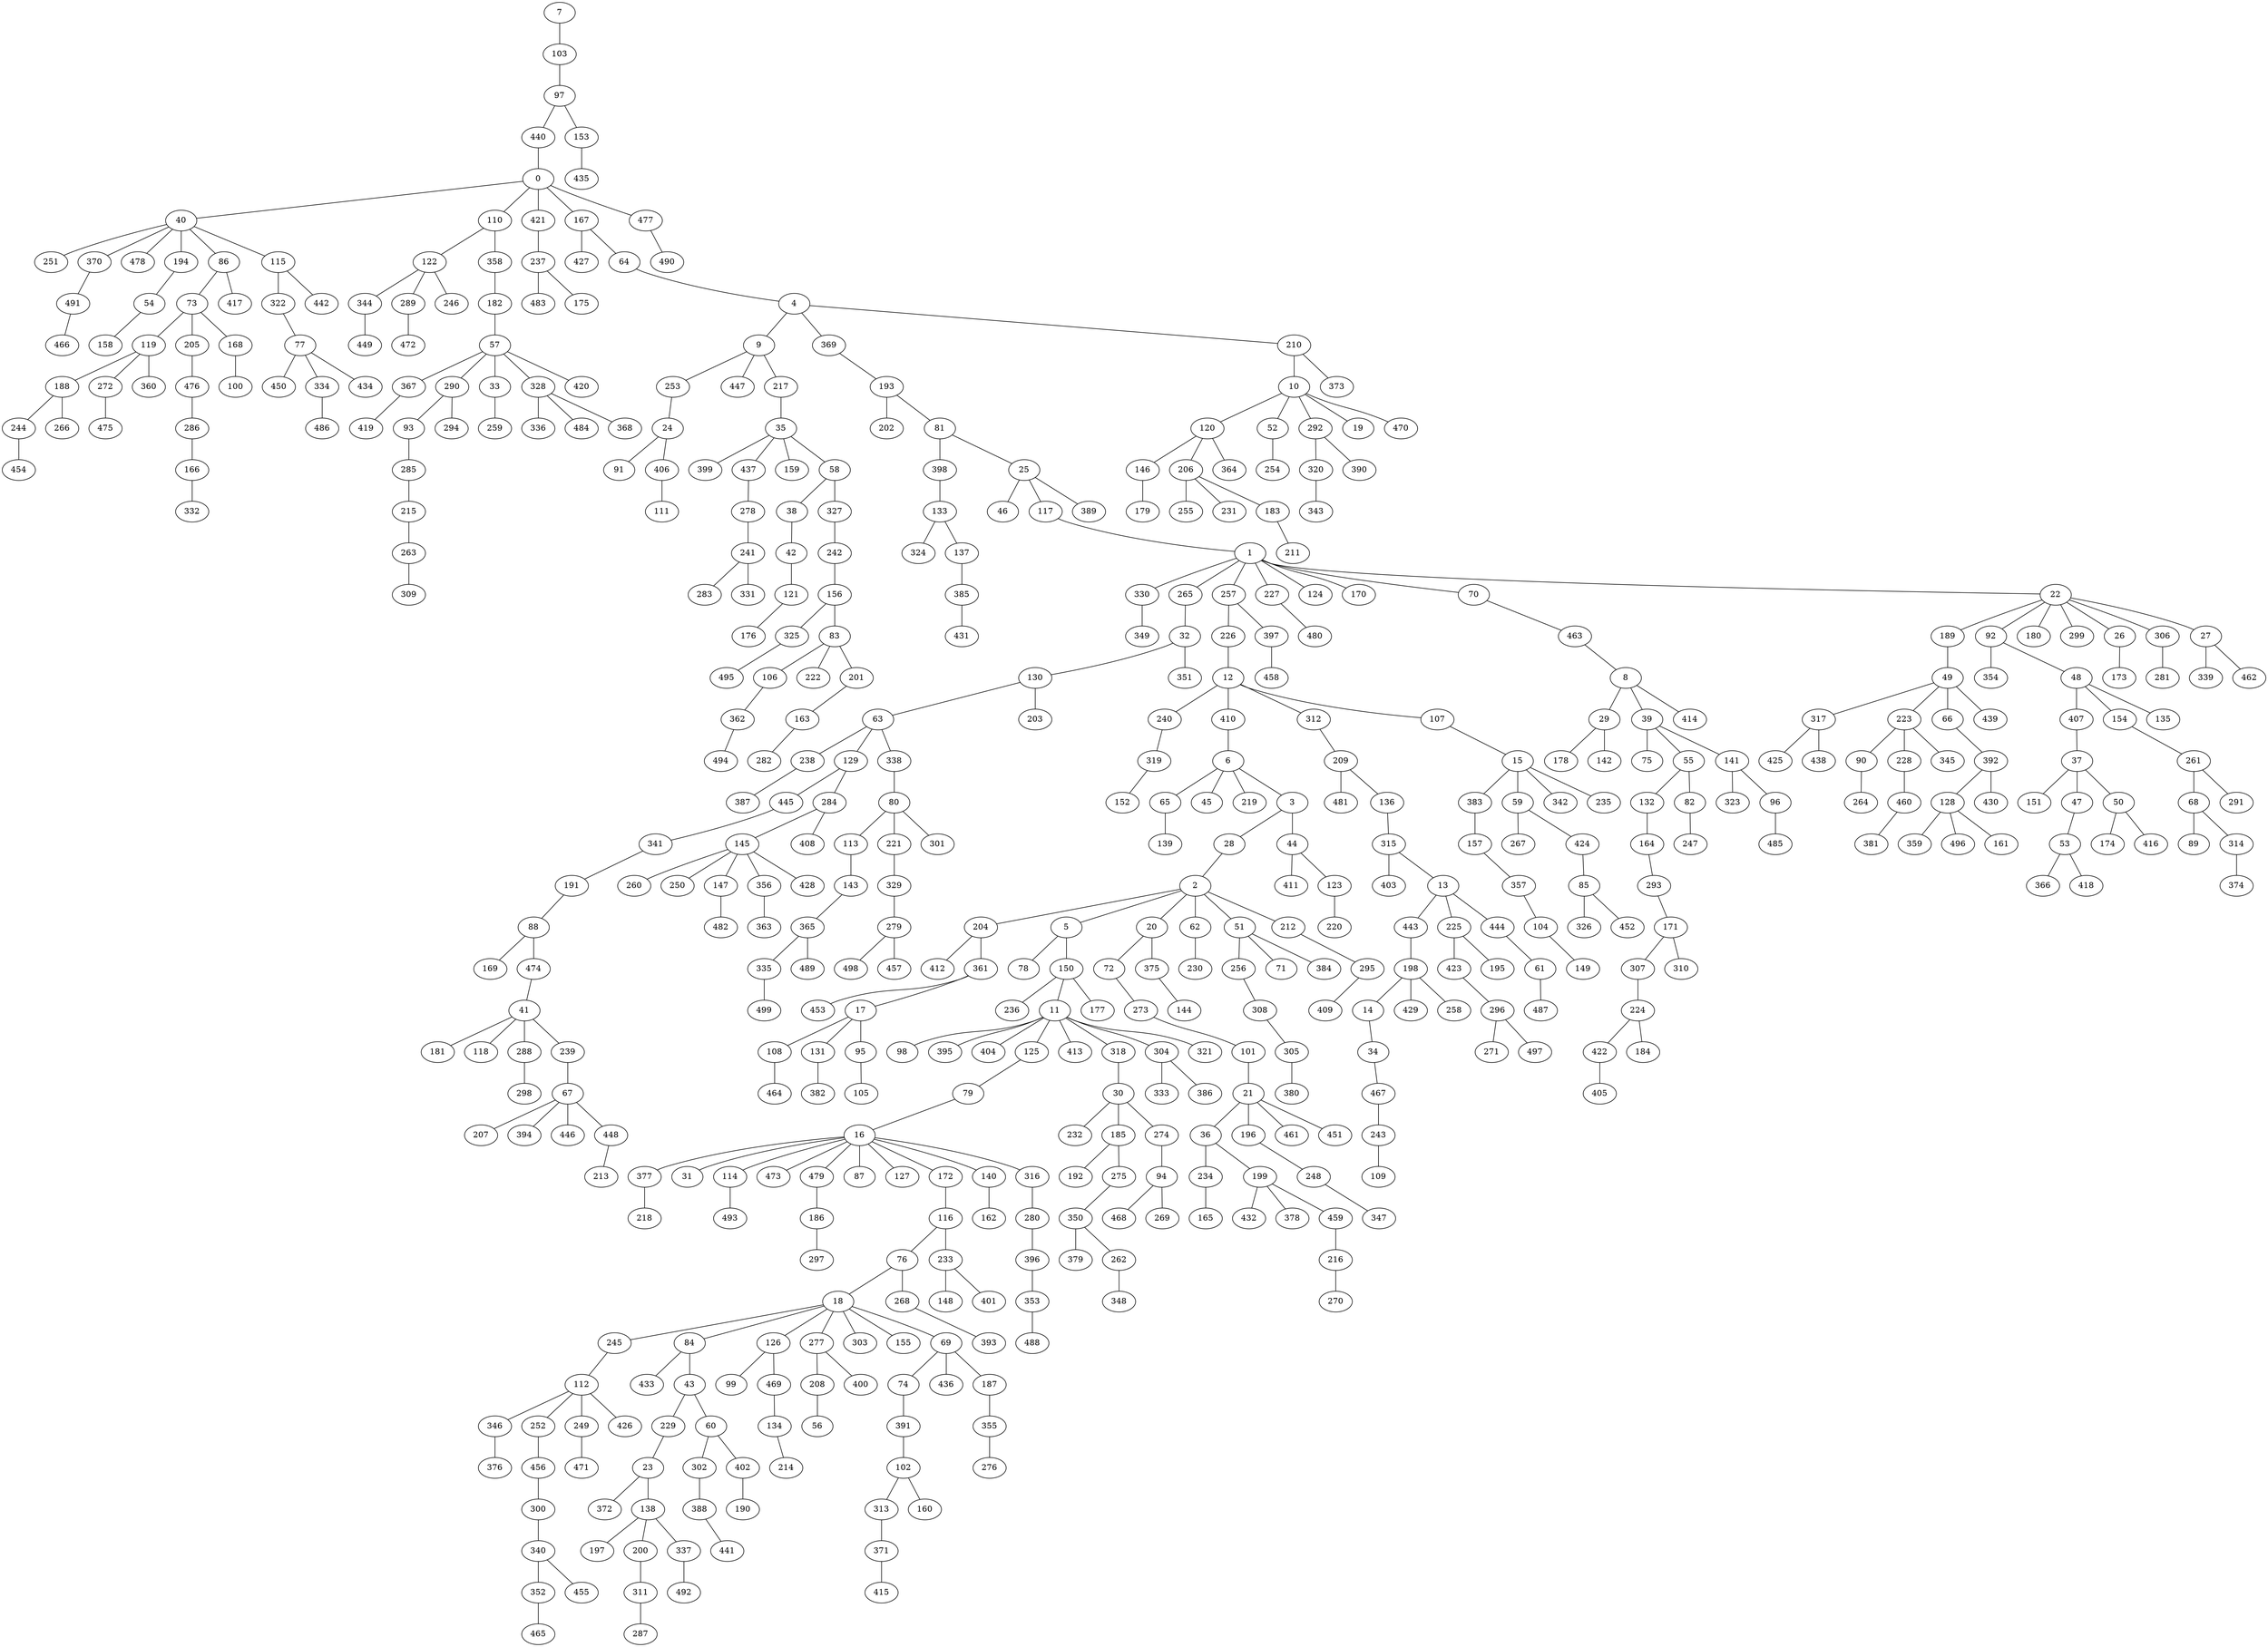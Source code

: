 graph G {
"456";
"392";
"14";
"391";
"163";
"377";
"182";
"120";
"264";
"74";
"245";
"49";
"440";
"73";
"52";
"54";
"173";
"84";
"112";
"189";
"108";
"186";
"0";
"232";
"296";
"449";
"492";
"255";
"458";
"495";
"80";
"283";
"128";
"146";
"214";
"325";
"423";
"61";
"445";
"132";
"348";
"37";
"139";
"10";
"491";
"151";
"354";
"53";
"251";
"366";
"411";
"311";
"76";
"417";
"65";
"476";
"339";
"435";
"263";
"300";
"38";
"192";
"363";
"99";
"276";
"30";
"333";
"47";
"31";
"18";
"286";
"204";
"169";
"396";
"293";
"260";
"359";
"330";
"322";
"15";
"365";
"292";
"355";
"465";
"32";
"371";
"436";
"407";
"443";
"233";
"243";
"429";
"244";
"119";
"418";
"464";
"343";
"302";
"114";
"346";
"148";
"185";
"412";
"248";
"2";
"205";
"295";
"113";
"91";
"234";
"23";
"393";
"105";
"284";
"265";
"370";
"309";
"5";
"92";
"149";
"266";
"40";
"256";
"250";
"352";
"131";
"45";
"78";
"242";
"213";
"89";
"427";
"221";
"77";
"168";
"126";
"482";
"432";
"274";
"473";
"252";
"156";
"90";
"48";
"367";
"297";
"249";
"483";
"19";
"24";
"254";
"98";
"468";
"257";
"83";
"313";
"277";
"109";
"467";
"227";
"236";
"64";
"160";
"271";
"307";
"41";
"270";
"181";
"72";
"153";
"174";
"387";
"395";
"122";
"280";
"470";
"207";
"134";
"383";
"275";
"218";
"402";
"403";
"133";
"481";
"253";
"216";
"50";
"147";
"372";
"59";
"188";
"75";
"496";
"342";
"373";
"145";
"425";
"323";
"460";
"362";
"247";
"162";
"161";
"21";
"4";
"431";
"29";
"441";
"158";
"28";
"450";
"11";
"329";
"344";
"401";
"39";
"175";
"191";
"287";
"208";
"57";
"341";
"1";
"469";
"334";
"106";
"422";
"20";
"116";
"238";
"326";
"94";
"34";
"230";
"222";
"199";
"220";
"356";
"79";
"279";
"7";
"202";
"400";
"290";
"404";
"324";
"225";
"62";
"118";
"479";
"87";
"240";
"259";
"9";
"438";
"335";
"55";
"272";
"303";
"144";
"8";
"347";
"475";
"399";
"394";
"269";
"267";
"180";
"416";
"130";
"314";
"376";
"104";
"474";
"478";
"219";
"215";
"3";
"110";
"285";
"358";
"228";
"374";
"353";
"235";
"124";
"178";
"453";
"46";
"195";
"127";
"434";
"71";
"498";
"480";
"351";
"155";
"16";
"51";
"447";
"444";
"315";
"360";
"410";
"68";
"424";
"141";
"398";
"97";
"17";
"268";
"67";
"385";
"231";
"197";
"211";
"212";
"437";
"81";
"349";
"415";
"194";
"426";
"164";
"278";
"56";
"224";
"183";
"172";
"336";
"170";
"166";
"201";
"471";
"193";
"375";
"229";
"379";
"85";
"484";
"198";
"102";
"103";
"414";
"140";
"42";
"378";
"408";
"388";
"95";
"433";
"157";
"384";
"176";
"36";
"69";
"369";
"241";
"159";
"121";
"43";
"327";
"63";
"316";
"368";
"33";
"200";
"466";
"226";
"455";
"312";
"125";
"111";
"380";
"196";
"462";
"405";
"117";
"446";
"206";
"129";
"152";
"337";
"397";
"150";
"361";
"58";
"308";
"86";
"448";
"319";
"70";
"237";
"107";
"490";
"413";
"386";
"487";
"493";
"289";
"291";
"328";
"364";
"203";
"13";
"318";
"288";
"88";
"261";
"381";
"320";
"171";
"100";
"44";
"35";
"82";
"454";
"442";
"138";
"22";
"299";
"461";
"489";
"409";
"217";
"184";
"494";
"258";
"239";
"357";
"452";
"345";
"428";
"177";
"486";
"209";
"485";
"421";
"304";
"154";
"338";
"96";
"340";
"390";
"317";
"382";
"389";
"331";
"499";
"310";
"142";
"6";
"25";
"60";
"143";
"406";
"451";
"187";
"273";
"93";
"223";
"123";
"26";
"294";
"115";
"167";
"210";
"306";
"165";
"497";
"27";
"301";
"246";
"332";
"419";
"179";
"66";
"137";
"350";
"305";
"472";
"101";
"321";
"459";
"477";
"190";
"420";
"463";
"12";
"488";
"439";
"457";
"282";
"135";
"430";
"136";
"298";
"281";
"262";
    "18" -- "69";
    "18" -- "84";
    "217" -- "35";
    "53" -- "418";
    "252" -- "456";
    "129" -- "445";
    "0" -- "167";
    "40" -- "194";
    "11" -- "318";
    "1" -- "257";
    "11" -- "125";
    "29" -- "178";
    "32" -- "130";
    "17" -- "108";
    "296" -- "497";
    "256" -- "308";
    "61" -- "487";
    "43" -- "229";
    "35" -- "437";
    "456" -- "300";
    "5" -- "150";
    "22" -- "92";
    "80" -- "113";
    "12" -- "107";
    "136" -- "315";
    "7" -- "103";
    "23" -- "138";
    "110" -- "358";
    "223" -- "345";
    "154" -- "261";
    "21" -- "36";
    "143" -- "365";
    "27" -- "462";
    "25" -- "117";
    "129" -- "284";
    "138" -- "200";
    "6" -- "3";
    "355" -- "276";
    "365" -- "489";
    "73" -- "119";
    "286" -- "166";
    "193" -- "202";
    "11" -- "413";
    "9" -- "217";
    "226" -- "12";
    "36" -- "199";
    "39" -- "141";
    "57" -- "33";
    "311" -- "287";
    "163" -- "282";
    "63" -- "129";
    "30" -- "232";
    "12" -- "312";
    "131" -- "382";
    "350" -- "262";
    "35" -- "58";
    "307" -- "224";
    "138" -- "337";
    "81" -- "398";
    "285" -- "215";
    "322" -- "77";
    "13" -- "225";
    "83" -- "201";
    "9" -- "447";
    "52" -- "254";
    "145" -- "250";
    "16" -- "172";
    "72" -- "273";
    "17" -- "95";
    "300" -- "340";
    "48" -- "135";
    "41" -- "288";
    "12" -- "410";
    "41" -- "118";
    "187" -- "355";
    "40" -- "115";
    "233" -- "401";
    "238" -- "387";
    "233" -- "148";
    "277" -- "400";
    "11" -- "321";
    "22" -- "189";
    "40" -- "370";
    "237" -- "483";
    "249" -- "471";
    "74" -- "391";
    "34" -- "467";
    "79" -- "16";
    "199" -- "378";
    "138" -- "197";
    "58" -- "327";
    "20" -- "375";
    "388" -- "441";
    "88" -- "169";
    "38" -- "42";
    "40" -- "478";
    "221" -- "329";
    "102" -- "313";
    "150" -- "11";
    "126" -- "469";
    "402" -- "190";
    "212" -- "295";
    "0" -- "40";
    "58" -- "38";
    "122" -- "246";
    "83" -- "222";
    "244" -- "454";
    "422" -- "405";
    "47" -- "53";
    "66" -- "392";
    "273" -- "101";
    "1" -- "70";
    "59" -- "267";
    "63" -- "238";
    "60" -- "402";
    "22" -- "26";
    "13" -- "444";
    "328" -- "336";
    "85" -- "326";
    "49" -- "223";
    "2" -- "20";
    "156" -- "83";
    "278" -- "241";
    "344" -- "449";
    "406" -- "111";
    "92" -- "48";
    "83" -- "106";
    "329" -- "279";
    "25" -- "389";
    "356" -- "363";
    "141" -- "96";
    "16" -- "316";
    "16" -- "479";
    "30" -- "274";
    "67" -- "448";
    "188" -- "266";
    "49" -- "66";
    "396" -- "353";
    "107" -- "15";
    "18" -- "277";
    "59" -- "424";
    "2" -- "204";
    "225" -- "423";
    "199" -- "459";
    "37" -- "50";
    "115" -- "322";
    "318" -- "30";
    "24" -- "91";
    "41" -- "239";
    "191" -- "88";
    "44" -- "123";
    "145" -- "260";
    "463" -- "8";
    "48" -- "407";
    "423" -- "296";
    "128" -- "496";
    "63" -- "338";
    "337" -- "492";
    "229" -- "23";
    "119" -- "272";
    "95" -- "105";
    "206" -- "231";
    "122" -- "344";
    "228" -- "460";
    "241" -- "331";
    "69" -- "436";
    "137" -- "385";
    "97" -- "440";
    "2" -- "212";
    "16" -- "127";
    "48" -- "154";
    "123" -- "220";
    "25" -- "46";
    "182" -- "57";
    "41" -- "181";
    "185" -- "275";
    "223" -- "228";
    "302" -- "388";
    "477" -- "490";
    "88" -- "474";
    "248" -- "347";
    "73" -- "168";
    "67" -- "207";
    "245" -- "112";
    "279" -- "498";
    "308" -- "305";
    "274" -- "94";
    "164" -- "293";
    "1" -- "265";
    "16" -- "377";
    "130" -- "63";
    "196" -- "248";
    "227" -- "480";
    "201" -- "163";
    "0" -- "110";
    "12" -- "240";
    "208" -- "56";
    "132" -- "164";
    "40" -- "86";
    "120" -- "206";
    "145" -- "356";
    "117" -- "1";
    "4" -- "369";
    "3" -- "44";
    "126" -- "99";
    "11" -- "304";
    "96" -- "485";
    "314" -- "374";
    "317" -- "438";
    "51" -- "256";
    "5" -- "78";
    "277" -- "208";
    "37" -- "151";
    "97" -- "153";
    "4" -- "9";
    "36" -- "234";
    "467" -- "243";
    "28" -- "2";
    "116" -- "233";
    "1" -- "330";
    "10" -- "470";
    "115" -- "442";
    "424" -- "85";
    "112" -- "346";
    "200" -- "311";
    "6" -- "65";
    "103" -- "97";
    "150" -- "236";
    "93" -- "285";
    "18" -- "245";
    "204" -- "361";
    "22" -- "27";
    "10" -- "292";
    "275" -- "350";
    "70" -- "463";
    "57" -- "328";
    "171" -- "307";
    "6" -- "219";
    "11" -- "98";
    "14" -- "34";
    "4" -- "210";
    "198" -- "14";
    "51" -- "384";
    "119" -- "188";
    "16" -- "87";
    "188" -- "244";
    "341" -- "191";
    "120" -- "146";
    "1" -- "22";
    "183" -- "211";
    "242" -- "156";
    "27" -- "339";
    "15" -- "383";
    "60" -- "302";
    "62" -- "230";
    "205" -- "476";
    "265" -- "32";
    "13" -- "443";
    "8" -- "414";
    "292" -- "390";
    "216" -- "270";
    "42" -- "121";
    "73" -- "205";
    "141" -- "323";
    "272" -- "475";
    "293" -- "171";
    "268" -- "393";
    "86" -- "417";
    "16" -- "114";
    "21" -- "196";
    "225" -- "195";
    "391" -- "102";
    "0" -- "421";
    "295" -- "409";
    "223" -- "90";
    "421" -- "237";
    "296" -- "271";
    "168" -- "100";
    "204" -- "412";
    "65" -- "139";
    "26" -- "173";
    "134" -- "214";
    "10" -- "120";
    "92" -- "354";
    "43" -- "60";
    "224" -- "422";
    "171" -- "310";
    "370" -- "491";
    "209" -- "481";
    "306" -- "281";
    "94" -- "468";
    "357" -- "104";
    "110" -- "122";
    "77" -- "434";
    "353" -- "488";
    "140" -- "162";
    "280" -- "396";
    "145" -- "147";
    "8" -- "39";
    "167" -- "64";
    "328" -- "484";
    "377" -- "218";
    "243" -- "109";
    "6" -- "45";
    "206" -- "183";
    "15" -- "235";
    "76" -- "18";
    "113" -- "143";
    "1" -- "170";
    "194" -- "54";
    "479" -- "186";
    "210" -- "10";
    "334" -- "486";
    "290" -- "93";
    "37" -- "47";
    "86" -- "73";
    "20" -- "72";
    "398" -- "133";
    "81" -- "25";
    "10" -- "19";
    "444" -- "61";
    "279" -- "457";
    "18" -- "155";
    "198" -- "258";
    "50" -- "416";
    "21" -- "461";
    "317" -- "425";
    "116" -- "76";
    "18" -- "126";
    "305" -- "380";
    "2" -- "51";
    "112" -- "252";
    "102" -- "160";
    "460" -- "381";
    "198" -- "429";
    "85" -- "452";
    "352" -- "465";
    "77" -- "334";
    "328" -- "368";
    "104" -- "149";
    "257" -- "397";
    "57" -- "290";
    "80" -- "301";
    "153" -- "435";
    "241" -- "283";
    "474" -- "41";
    "234" -- "165";
    "69" -- "187";
    "22" -- "299";
    "476" -- "286";
    "0" -- "477";
    "114" -- "493";
    "40" -- "251";
    "146" -- "179";
    "304" -- "333";
    "44" -- "411";
    "22" -- "306";
    "10" -- "52";
    "469" -- "134";
    "24" -- "406";
    "133" -- "137";
    "361" -- "453";
    "371" -- "415";
    "57" -- "367";
    "320" -- "343";
    "30" -- "185";
    "77" -- "450";
    "8" -- "29";
    "101" -- "21";
    "319" -- "152";
    "50" -- "174";
    "445" -- "341";
    "262" -- "348";
    "210" -- "373";
    "9" -- "253";
    "15" -- "59";
    "55" -- "82";
    "3" -- "28";
    "224" -- "184";
    "94" -- "269";
    "32" -- "351";
    "128" -- "161";
    "17" -- "131";
    "240" -- "319";
    "338" -- "80";
    "284" -- "145";
    "284" -- "408";
    "49" -- "317";
    "369" -- "193";
    "23" -- "372";
    "375" -- "144";
    "157" -- "357";
    "209" -- "136";
    "206" -- "255";
    "21" -- "451";
    "290" -- "294";
    "312" -- "209";
    "335" -- "499";
    "292" -- "320";
    "263" -- "309";
    "35" -- "399";
    "80" -- "221";
    "119" -- "360";
    "15" -- "342";
    "2" -- "5";
    "459" -- "216";
    "16" -- "473";
    "106" -- "362";
    "69" -- "74";
    "257" -- "226";
    "358" -- "182";
    "261" -- "68";
    "49" -- "439";
    "327" -- "242";
    "33" -- "259";
    "361" -- "17";
    "16" -- "31";
    "199" -- "432";
    "437" -- "278";
    "39" -- "75";
    "82" -- "247";
    "330" -- "349";
    "410" -- "6";
    "385" -- "431";
    "237" -- "175";
    "362" -- "494";
    "55" -- "132";
    "125" -- "79";
    "122" -- "289";
    "365" -- "335";
    "128" -- "359";
    "315" -- "403";
    "67" -- "446";
    "172" -- "116";
    "90" -- "264";
    "76" -- "268";
    "130" -- "203";
    "68" -- "314";
    "346" -- "376";
    "239" -- "67";
    "67" -- "394";
    "68" -- "89";
    "35" -- "159";
    "440" -- "0";
    "392" -- "430";
    "57" -- "420";
    "315" -- "13";
    "64" -- "4";
    "166" -- "332";
    "18" -- "303";
    "108" -- "464";
    "39" -- "55";
    "189" -- "49";
    "147" -- "482";
    "313" -- "371";
    "145" -- "428";
    "84" -- "433";
    "289" -- "472";
    "304" -- "386";
    "215" -- "263";
    "316" -- "280";
    "84" -- "43";
    "397" -- "458";
    "51" -- "71";
    "53" -- "366";
    "16" -- "140";
    "29" -- "142";
    "253" -- "24";
    "1" -- "124";
    "383" -- "157";
    "325" -- "495";
    "1" -- "227";
    "150" -- "177";
    "120" -- "364";
    "491" -- "466";
    "392" -- "128";
    "367" -- "419";
    "340" -- "455";
    "261" -- "291";
    "350" -- "379";
    "11" -- "404";
    "2" -- "62";
    "167" -- "427";
    "22" -- "180";
    "340" -- "352";
    "156" -- "325";
    "112" -- "426";
    "185" -- "192";
    "112" -- "249";
    "54" -- "158";
    "193" -- "81";
    "443" -- "198";
    "186" -- "297";
    "121" -- "176";
    "288" -- "298";
    "11" -- "395";
    "133" -- "324";
    "407" -- "37";
    "448" -- "213";
}
